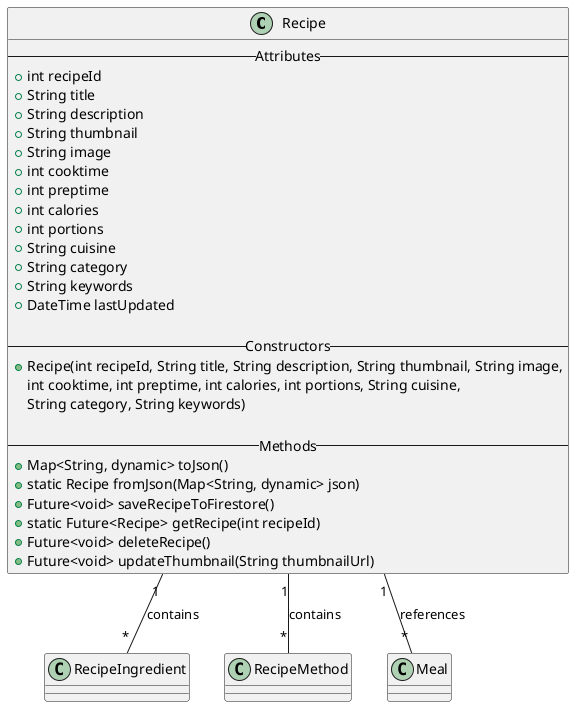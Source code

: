 @startuml

'--- Recipe Class ---
class Recipe {
    -- Attributes --
    + int recipeId
    + String title
    + String description
    + String thumbnail
    + String image
    + int cooktime
    + int preptime
    + int calories
    + int portions
    + String cuisine
    + String category
    + String keywords
    + DateTime lastUpdated

    -- Constructors --
    + Recipe(int recipeId, String title, String description, String thumbnail, String image,
             int cooktime, int preptime, int calories, int portions, String cuisine, 
             String category, String keywords)

    -- Methods --
    + Map<String, dynamic> toJson()
    + static Recipe fromJson(Map<String, dynamic> json)
    + Future<void> saveRecipeToFirestore()
    + static Future<Recipe> getRecipe(int recipeId)
    + Future<void> deleteRecipe()
    + Future<void> updateThumbnail(String thumbnailUrl)
}

'--- Relationships ---
Recipe "1" -- "*" RecipeIngredient : contains
Recipe "1" -- "*" RecipeMethod : contains
Recipe "1" -- "*" Meal : references

@enduml
